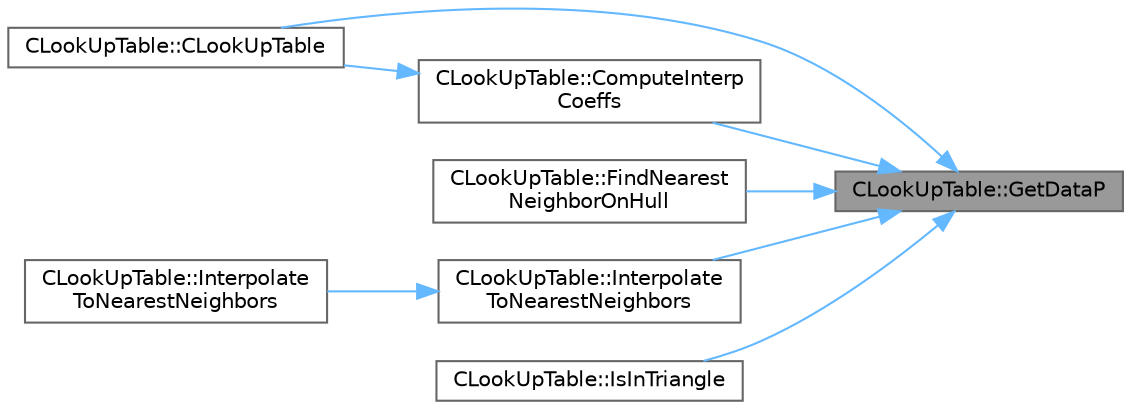 digraph "CLookUpTable::GetDataP"
{
 // LATEX_PDF_SIZE
  bgcolor="transparent";
  edge [fontname=Helvetica,fontsize=10,labelfontname=Helvetica,labelfontsize=10];
  node [fontname=Helvetica,fontsize=10,shape=box,height=0.2,width=0.4];
  rankdir="RL";
  Node1 [id="Node000001",label="CLookUpTable::GetDataP",height=0.2,width=0.4,color="gray40", fillcolor="grey60", style="filled", fontcolor="black",tooltip="Get the pointer to the column data of the table (density, temperature, source terms,..."];
  Node1 -> Node2 [id="edge1_Node000001_Node000002",dir="back",color="steelblue1",style="solid",tooltip=" "];
  Node2 [id="Node000002",label="CLookUpTable::CLookUpTable",height=0.2,width=0.4,color="grey40", fillcolor="white", style="filled",URL="$classCLookUpTable.html#ada66d28af65cd336a33e678302d05da2",tooltip=" "];
  Node1 -> Node3 [id="edge2_Node000001_Node000003",dir="back",color="steelblue1",style="solid",tooltip=" "];
  Node3 [id="Node000003",label="CLookUpTable::ComputeInterp\lCoeffs",height=0.2,width=0.4,color="grey40", fillcolor="white", style="filled",URL="$classCLookUpTable.html#a9ec3b13330289148d165e5d241951be2",tooltip="Compute vector of all (inverse) interpolation coefficients \"interp_mat_inv_x_y\" of all triangles."];
  Node3 -> Node2 [id="edge3_Node000003_Node000002",dir="back",color="steelblue1",style="solid",tooltip=" "];
  Node1 -> Node4 [id="edge4_Node000001_Node000004",dir="back",color="steelblue1",style="solid",tooltip=" "];
  Node4 [id="Node000004",label="CLookUpTable::FindNearest\lNeighborOnHull",height=0.2,width=0.4,color="grey40", fillcolor="white", style="filled",URL="$classCLookUpTable.html#af2d79f820d954b5460a383a71bd651d2",tooltip="Find the point on the hull (boundary of the table) that is closest to the point P(val_CV1,..."];
  Node1 -> Node5 [id="edge5_Node000001_Node000005",dir="back",color="steelblue1",style="solid",tooltip=" "];
  Node5 [id="Node000005",label="CLookUpTable::Interpolate\lToNearestNeighbors",height=0.2,width=0.4,color="grey40", fillcolor="white", style="filled",URL="$classCLookUpTable.html#a5fb84f49cd843ecda7ee266bb504a9a2",tooltip="Interpolate data based on distance-weighted averaging on the nearest two table nodes."];
  Node5 -> Node6 [id="edge6_Node000005_Node000006",dir="back",color="steelblue1",style="solid",tooltip=" "];
  Node6 [id="Node000006",label="CLookUpTable::Interpolate\lToNearestNeighbors",height=0.2,width=0.4,color="grey40", fillcolor="white", style="filled",URL="$classCLookUpTable.html#a77a2e6e6aaa19c45b91725aef4eb9f2a",tooltip="Interpolate data based on distance-weighted averaging on the nearest two table nodes for a single var..."];
  Node1 -> Node7 [id="edge7_Node000001_Node000007",dir="back",color="steelblue1",style="solid",tooltip=" "];
  Node7 [id="Node000007",label="CLookUpTable::IsInTriangle",height=0.2,width=0.4,color="grey40", fillcolor="white", style="filled",URL="$classCLookUpTable.html#a4ed370505c99620abe63df4c8674a55f",tooltip="Determine if a point P(val_CV1,val_CV2) is inside the triangle val_id_triangle."];
}
